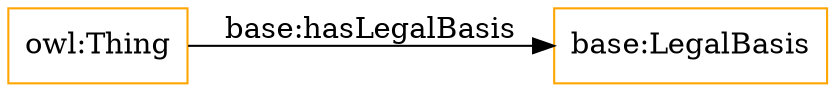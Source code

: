 digraph ar2dtool_diagram { 
rankdir=LR;
size="1501"
node [shape = rectangle, color="orange"]; "base:LegalBasis" ; /*classes style*/
	"owl:Thing" -> "base:LegalBasis" [ label = "base:hasLegalBasis" ];

}
